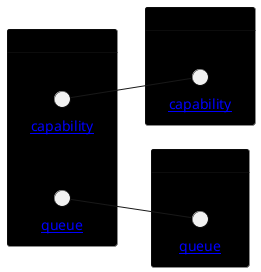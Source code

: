 @startuml
left to right direction

skinparam card {
    BorderThickness 0.5
    BackgroundColor 0
}

card Alice {
    circle "[[/work/transaction-types/queue-example/diagrams/capability-send/{capability} capability]]" as capability1 <<send>>
    circle "[[/work/transaction-types/queue-example/diagrams/queue-client/{queue} queue]]" as queue1 <<client>>
}

card Bob {
    circle "[[/work/transaction-types/queue-example/diagrams/capability-receive/{capability} capability]]" as capability2 <<receive>>
}

card Carol {
    circle "[[/work/transaction-types/queue-example/diagrams/queue-server/{queue} queue]]" as queue2 <<server>>
}

capability1 -- capability2
queue1 -- queue2
@enduml

